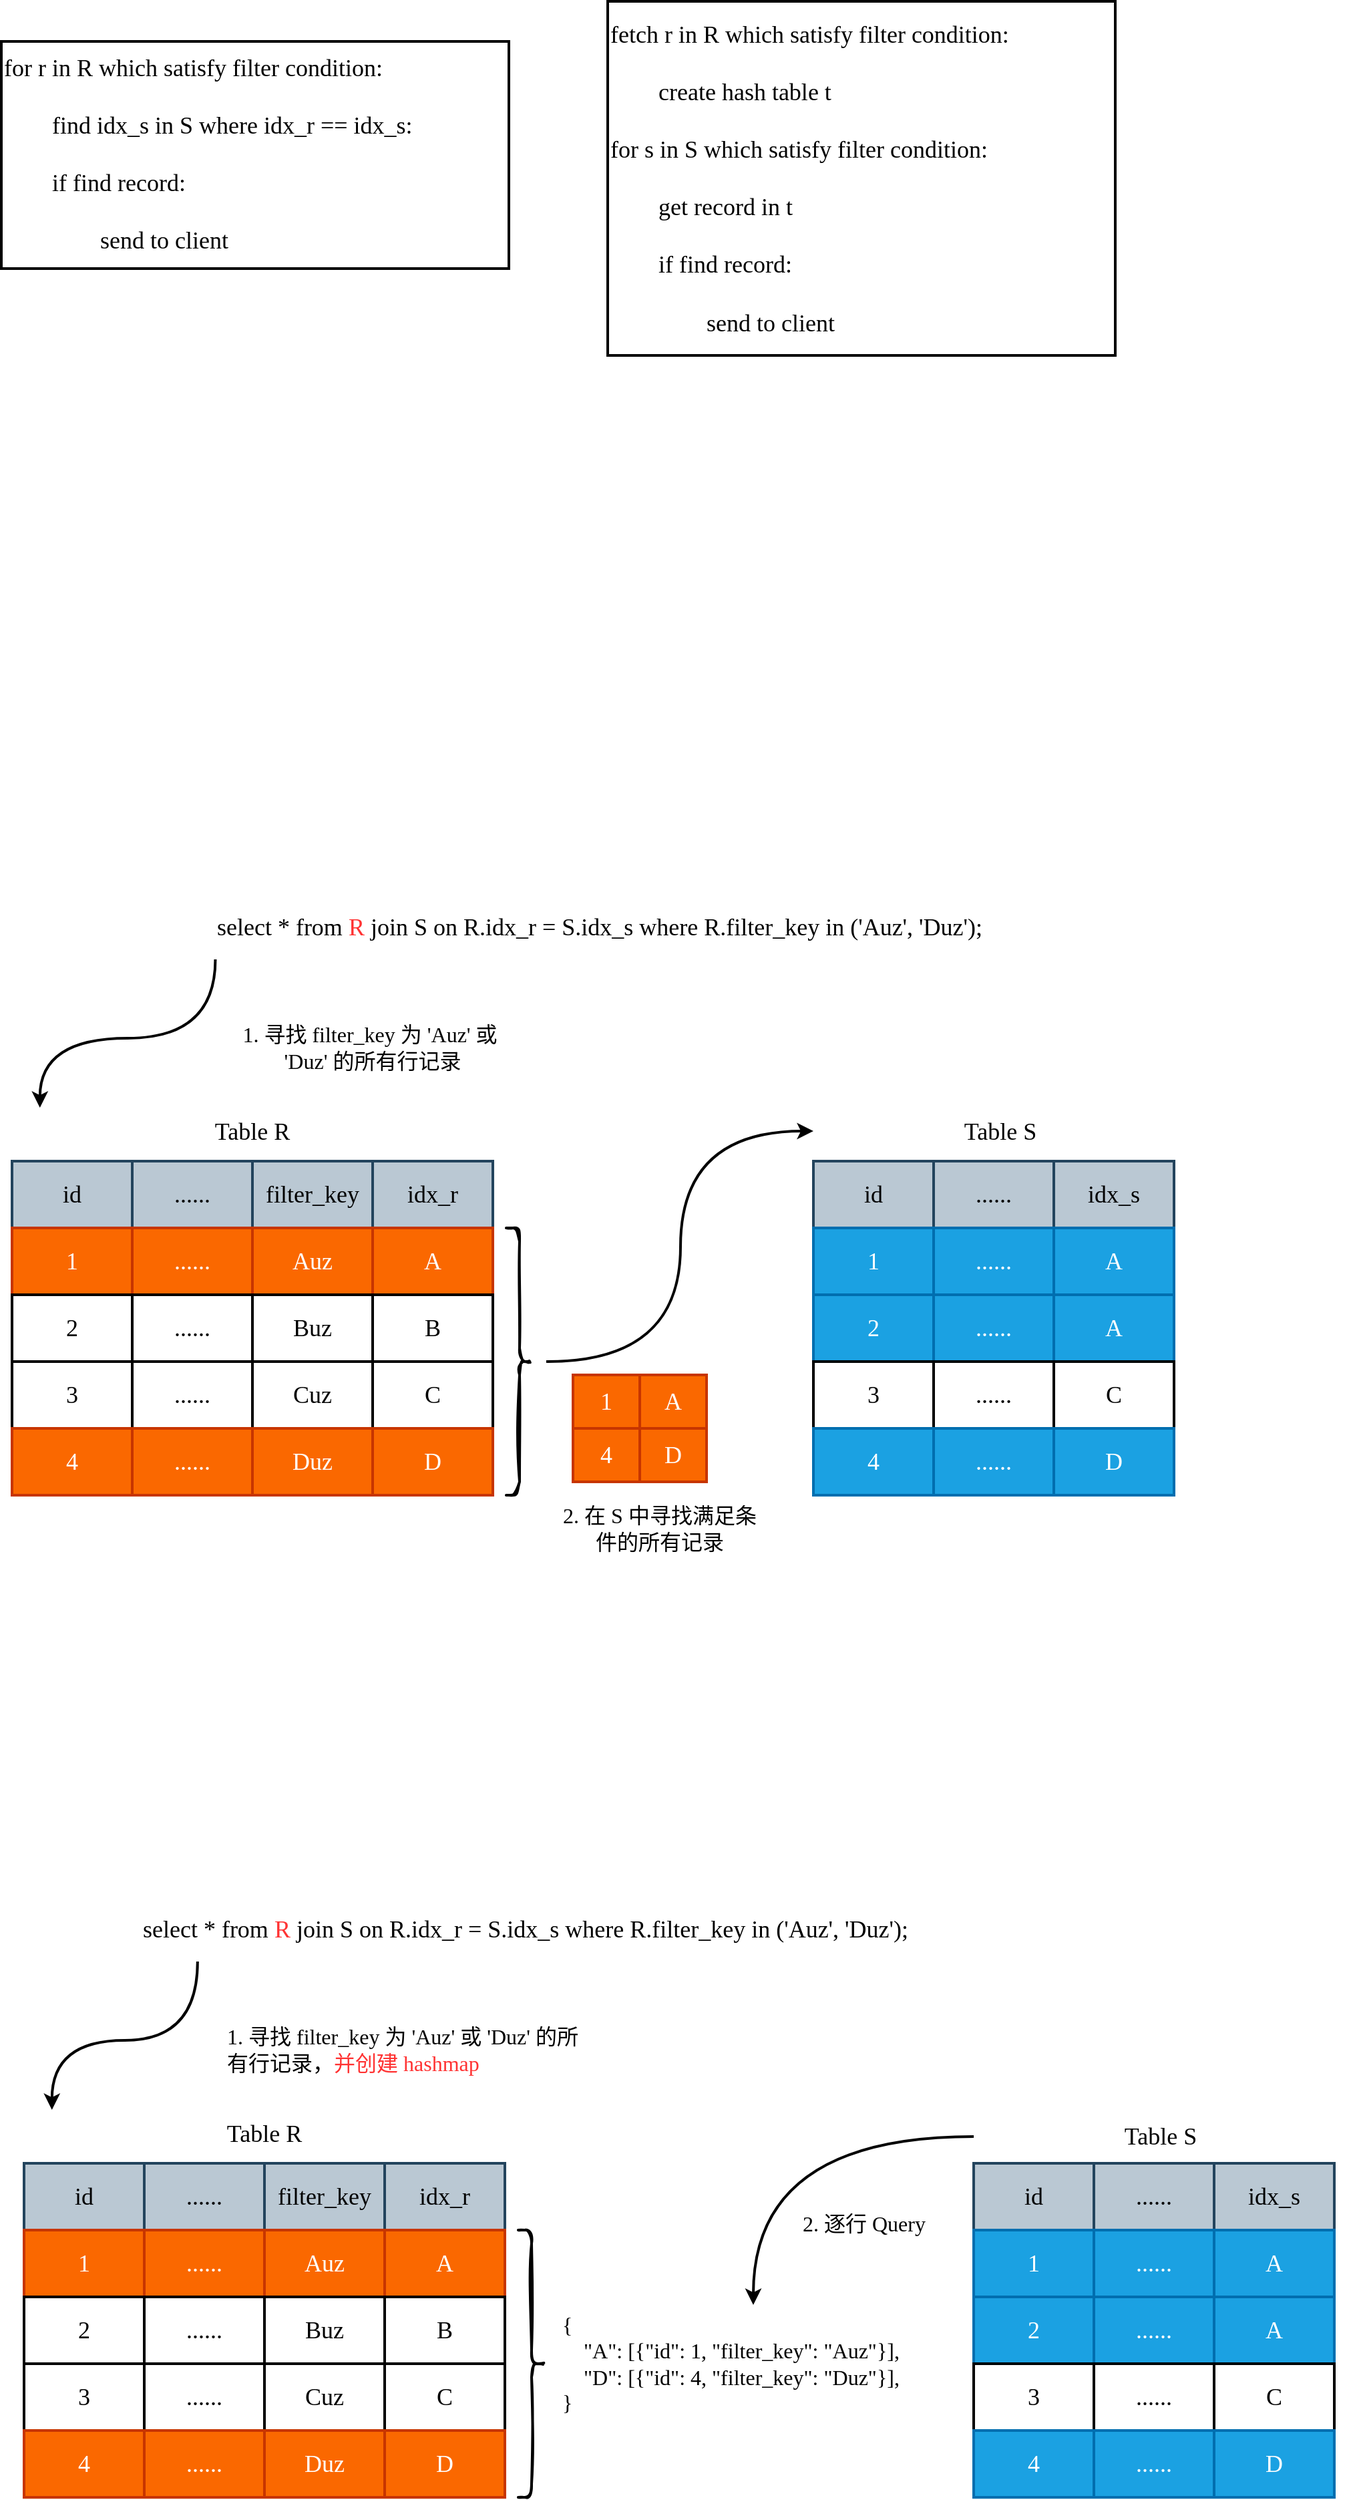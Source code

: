 <mxfile version="14.8.0" type="device"><diagram id="SIEKchmFagAMlkzjx7RP" name="Page-1"><mxGraphModel dx="1826" dy="771" grid="0" gridSize="10" guides="1" tooltips="1" connect="1" arrows="1" fold="1" page="0" pageScale="1" pageWidth="827" pageHeight="1169" math="0" shadow="0"><root><mxCell id="0"/><mxCell id="1" parent="0"/><mxCell id="vtxSe3ChrsQ1Ukl8aeFE-2" value="for r in R which satisfy filter condition:&lt;br&gt;&lt;br&gt;&lt;span style=&quot;white-space: pre&quot;&gt;&#9;&lt;/span&gt;find idx_s in S where idx_r == idx_s:&lt;br&gt;&lt;br&gt;&lt;span style=&quot;white-space: pre&quot;&gt;&#9;&lt;/span&gt;if find record:&lt;br&gt;&lt;br&gt;&lt;span style=&quot;white-space: pre&quot;&gt;&#9;&lt;/span&gt;&lt;span style=&quot;white-space: pre&quot;&gt;&#9;&lt;/span&gt;send to client" style="rounded=0;whiteSpace=wrap;html=1;fontFamily=Comic Sans MS;fontSize=18;strokeWidth=2;align=left;" vertex="1" parent="1"><mxGeometry x="-128" y="42" width="380" height="170" as="geometry"/></mxCell><mxCell id="vtxSe3ChrsQ1Ukl8aeFE-7" value="id" style="rounded=0;whiteSpace=wrap;html=1;fontFamily=Comic Sans MS;fontSize=18;strokeWidth=2;align=center;verticalAlign=middle;fillColor=#bac8d3;strokeColor=#23445d;" vertex="1" parent="1"><mxGeometry x="480" y="880" width="90" height="50" as="geometry"/></mxCell><mxCell id="vtxSe3ChrsQ1Ukl8aeFE-8" value="......" style="rounded=0;whiteSpace=wrap;html=1;fontFamily=Comic Sans MS;fontSize=18;strokeWidth=2;align=center;verticalAlign=middle;fillColor=#bac8d3;strokeColor=#23445d;" vertex="1" parent="1"><mxGeometry x="570" y="880" width="90" height="50" as="geometry"/></mxCell><mxCell id="vtxSe3ChrsQ1Ukl8aeFE-9" value="idx_s" style="rounded=0;whiteSpace=wrap;html=1;fontFamily=Comic Sans MS;fontSize=18;strokeWidth=2;align=center;verticalAlign=middle;fillColor=#bac8d3;strokeColor=#23445d;" vertex="1" parent="1"><mxGeometry x="660" y="880" width="90" height="50" as="geometry"/></mxCell><mxCell id="vtxSe3ChrsQ1Ukl8aeFE-10" value="id" style="rounded=0;whiteSpace=wrap;html=1;fontFamily=Comic Sans MS;fontSize=18;strokeWidth=2;align=center;verticalAlign=middle;fillColor=#bac8d3;strokeColor=#23445d;" vertex="1" parent="1"><mxGeometry x="-120" y="880" width="90" height="50" as="geometry"/></mxCell><mxCell id="vtxSe3ChrsQ1Ukl8aeFE-11" value="......" style="rounded=0;whiteSpace=wrap;html=1;fontFamily=Comic Sans MS;fontSize=18;strokeWidth=2;align=center;verticalAlign=middle;fillColor=#bac8d3;strokeColor=#23445d;" vertex="1" parent="1"><mxGeometry x="-30" y="880" width="90" height="50" as="geometry"/></mxCell><mxCell id="vtxSe3ChrsQ1Ukl8aeFE-12" value="idx_r" style="rounded=0;whiteSpace=wrap;html=1;fontFamily=Comic Sans MS;fontSize=18;strokeWidth=2;align=center;verticalAlign=middle;fillColor=#bac8d3;strokeColor=#23445d;" vertex="1" parent="1"><mxGeometry x="150" y="880" width="90" height="50" as="geometry"/></mxCell><mxCell id="vtxSe3ChrsQ1Ukl8aeFE-14" value="1" style="rounded=0;whiteSpace=wrap;html=1;fontFamily=Comic Sans MS;fontSize=18;strokeWidth=2;align=center;verticalAlign=middle;fillColor=#fa6800;strokeColor=#C73500;fontColor=#FFFFFF;" vertex="1" parent="1"><mxGeometry x="-120" y="930" width="90" height="50" as="geometry"/></mxCell><mxCell id="vtxSe3ChrsQ1Ukl8aeFE-15" value="......" style="rounded=0;whiteSpace=wrap;html=1;fontFamily=Comic Sans MS;fontSize=18;strokeWidth=2;align=center;verticalAlign=middle;fillColor=#fa6800;strokeColor=#C73500;fontColor=#FFFFFF;" vertex="1" parent="1"><mxGeometry x="-30" y="930" width="90" height="50" as="geometry"/></mxCell><mxCell id="vtxSe3ChrsQ1Ukl8aeFE-16" value="A" style="rounded=0;whiteSpace=wrap;html=1;fontFamily=Comic Sans MS;fontSize=18;strokeWidth=2;align=center;verticalAlign=middle;fillColor=#fa6800;strokeColor=#C73500;fontColor=#FFFFFF;" vertex="1" parent="1"><mxGeometry x="150" y="930" width="90" height="50" as="geometry"/></mxCell><mxCell id="vtxSe3ChrsQ1Ukl8aeFE-17" value="2" style="rounded=0;whiteSpace=wrap;html=1;fontFamily=Comic Sans MS;fontSize=18;strokeWidth=2;align=center;verticalAlign=middle;" vertex="1" parent="1"><mxGeometry x="-120" y="980" width="90" height="50" as="geometry"/></mxCell><mxCell id="vtxSe3ChrsQ1Ukl8aeFE-18" value="......" style="rounded=0;whiteSpace=wrap;html=1;fontFamily=Comic Sans MS;fontSize=18;strokeWidth=2;align=center;verticalAlign=middle;" vertex="1" parent="1"><mxGeometry x="-30" y="980" width="90" height="50" as="geometry"/></mxCell><mxCell id="vtxSe3ChrsQ1Ukl8aeFE-19" value="B" style="rounded=0;whiteSpace=wrap;html=1;fontFamily=Comic Sans MS;fontSize=18;strokeWidth=2;align=center;verticalAlign=middle;" vertex="1" parent="1"><mxGeometry x="150" y="980" width="90" height="50" as="geometry"/></mxCell><mxCell id="vtxSe3ChrsQ1Ukl8aeFE-20" value="3" style="rounded=0;whiteSpace=wrap;html=1;fontFamily=Comic Sans MS;fontSize=18;strokeWidth=2;align=center;verticalAlign=middle;" vertex="1" parent="1"><mxGeometry x="-120" y="1030" width="90" height="50" as="geometry"/></mxCell><mxCell id="vtxSe3ChrsQ1Ukl8aeFE-21" value="......" style="rounded=0;whiteSpace=wrap;html=1;fontFamily=Comic Sans MS;fontSize=18;strokeWidth=2;align=center;verticalAlign=middle;" vertex="1" parent="1"><mxGeometry x="-30" y="1030" width="90" height="50" as="geometry"/></mxCell><mxCell id="vtxSe3ChrsQ1Ukl8aeFE-22" value="C" style="rounded=0;whiteSpace=wrap;html=1;fontFamily=Comic Sans MS;fontSize=18;strokeWidth=2;align=center;verticalAlign=middle;" vertex="1" parent="1"><mxGeometry x="150" y="1030" width="90" height="50" as="geometry"/></mxCell><mxCell id="vtxSe3ChrsQ1Ukl8aeFE-23" value="4" style="rounded=0;whiteSpace=wrap;html=1;fontFamily=Comic Sans MS;fontSize=18;strokeWidth=2;align=center;verticalAlign=middle;fillColor=#fa6800;strokeColor=#C73500;fontColor=#FFFFFF;" vertex="1" parent="1"><mxGeometry x="-120" y="1080" width="90" height="50" as="geometry"/></mxCell><mxCell id="vtxSe3ChrsQ1Ukl8aeFE-24" value="......" style="rounded=0;whiteSpace=wrap;html=1;fontFamily=Comic Sans MS;fontSize=18;strokeWidth=2;align=center;verticalAlign=middle;fillColor=#fa6800;strokeColor=#C73500;fontColor=#FFFFFF;" vertex="1" parent="1"><mxGeometry x="-30" y="1080" width="90" height="50" as="geometry"/></mxCell><mxCell id="vtxSe3ChrsQ1Ukl8aeFE-25" value="D" style="rounded=0;whiteSpace=wrap;html=1;fontFamily=Comic Sans MS;fontSize=18;strokeWidth=2;align=center;verticalAlign=middle;fillColor=#fa6800;strokeColor=#C73500;fontColor=#FFFFFF;" vertex="1" parent="1"><mxGeometry x="150" y="1080" width="90" height="50" as="geometry"/></mxCell><mxCell id="vtxSe3ChrsQ1Ukl8aeFE-26" value="1" style="rounded=0;whiteSpace=wrap;html=1;fontFamily=Comic Sans MS;fontSize=18;strokeWidth=2;align=center;verticalAlign=middle;fillColor=#1ba1e2;strokeColor=#006EAF;fontColor=#ffffff;" vertex="1" parent="1"><mxGeometry x="480" y="930" width="90" height="50" as="geometry"/></mxCell><mxCell id="vtxSe3ChrsQ1Ukl8aeFE-27" value="......" style="rounded=0;whiteSpace=wrap;html=1;fontFamily=Comic Sans MS;fontSize=18;strokeWidth=2;align=center;verticalAlign=middle;fillColor=#1ba1e2;strokeColor=#006EAF;fontColor=#ffffff;" vertex="1" parent="1"><mxGeometry x="570" y="930" width="90" height="50" as="geometry"/></mxCell><mxCell id="vtxSe3ChrsQ1Ukl8aeFE-28" value="A" style="rounded=0;whiteSpace=wrap;html=1;fontFamily=Comic Sans MS;fontSize=18;strokeWidth=2;align=center;verticalAlign=middle;fillColor=#1ba1e2;strokeColor=#006EAF;fontColor=#ffffff;" vertex="1" parent="1"><mxGeometry x="660" y="930" width="90" height="50" as="geometry"/></mxCell><mxCell id="vtxSe3ChrsQ1Ukl8aeFE-29" value="2" style="rounded=0;whiteSpace=wrap;html=1;fontFamily=Comic Sans MS;fontSize=18;strokeWidth=2;align=center;verticalAlign=middle;fillColor=#1ba1e2;strokeColor=#006EAF;fontColor=#ffffff;" vertex="1" parent="1"><mxGeometry x="480" y="980" width="90" height="50" as="geometry"/></mxCell><mxCell id="vtxSe3ChrsQ1Ukl8aeFE-30" value="......" style="rounded=0;whiteSpace=wrap;html=1;fontFamily=Comic Sans MS;fontSize=18;strokeWidth=2;align=center;verticalAlign=middle;fillColor=#1ba1e2;strokeColor=#006EAF;fontColor=#ffffff;" vertex="1" parent="1"><mxGeometry x="570" y="980" width="90" height="50" as="geometry"/></mxCell><mxCell id="vtxSe3ChrsQ1Ukl8aeFE-31" value="A" style="rounded=0;whiteSpace=wrap;html=1;fontFamily=Comic Sans MS;fontSize=18;strokeWidth=2;align=center;verticalAlign=middle;fillColor=#1ba1e2;strokeColor=#006EAF;fontColor=#ffffff;" vertex="1" parent="1"><mxGeometry x="660" y="980" width="90" height="50" as="geometry"/></mxCell><mxCell id="vtxSe3ChrsQ1Ukl8aeFE-32" value="3" style="rounded=0;whiteSpace=wrap;html=1;fontFamily=Comic Sans MS;fontSize=18;strokeWidth=2;align=center;verticalAlign=middle;" vertex="1" parent="1"><mxGeometry x="480" y="1030" width="90" height="50" as="geometry"/></mxCell><mxCell id="vtxSe3ChrsQ1Ukl8aeFE-33" value="......" style="rounded=0;whiteSpace=wrap;html=1;fontFamily=Comic Sans MS;fontSize=18;strokeWidth=2;align=center;verticalAlign=middle;" vertex="1" parent="1"><mxGeometry x="570" y="1030" width="90" height="50" as="geometry"/></mxCell><mxCell id="vtxSe3ChrsQ1Ukl8aeFE-34" value="C" style="rounded=0;whiteSpace=wrap;html=1;fontFamily=Comic Sans MS;fontSize=18;strokeWidth=2;align=center;verticalAlign=middle;" vertex="1" parent="1"><mxGeometry x="660" y="1030" width="90" height="50" as="geometry"/></mxCell><mxCell id="vtxSe3ChrsQ1Ukl8aeFE-35" value="4" style="rounded=0;whiteSpace=wrap;html=1;fontFamily=Comic Sans MS;fontSize=18;strokeWidth=2;align=center;verticalAlign=middle;fillColor=#1ba1e2;strokeColor=#006EAF;fontColor=#ffffff;" vertex="1" parent="1"><mxGeometry x="480" y="1080" width="90" height="50" as="geometry"/></mxCell><mxCell id="vtxSe3ChrsQ1Ukl8aeFE-36" value="......" style="rounded=0;whiteSpace=wrap;html=1;fontFamily=Comic Sans MS;fontSize=18;strokeWidth=2;align=center;verticalAlign=middle;fillColor=#1ba1e2;strokeColor=#006EAF;fontColor=#ffffff;" vertex="1" parent="1"><mxGeometry x="570" y="1080" width="90" height="50" as="geometry"/></mxCell><mxCell id="vtxSe3ChrsQ1Ukl8aeFE-37" value="D" style="rounded=0;whiteSpace=wrap;html=1;fontFamily=Comic Sans MS;fontSize=18;strokeWidth=2;align=center;verticalAlign=middle;fillColor=#1ba1e2;strokeColor=#006EAF;fontColor=#ffffff;" vertex="1" parent="1"><mxGeometry x="660" y="1080" width="90" height="50" as="geometry"/></mxCell><mxCell id="vtxSe3ChrsQ1Ukl8aeFE-41" value="filter_key" style="rounded=0;whiteSpace=wrap;html=1;fontFamily=Comic Sans MS;fontSize=18;strokeWidth=2;align=center;verticalAlign=middle;fillColor=#bac8d3;strokeColor=#23445d;" vertex="1" parent="1"><mxGeometry x="60" y="880" width="90" height="50" as="geometry"/></mxCell><mxCell id="vtxSe3ChrsQ1Ukl8aeFE-42" value="Auz" style="rounded=0;whiteSpace=wrap;html=1;fontFamily=Comic Sans MS;fontSize=18;strokeWidth=2;align=center;verticalAlign=middle;fillColor=#fa6800;strokeColor=#C73500;fontColor=#FFFFFF;" vertex="1" parent="1"><mxGeometry x="60" y="930" width="90" height="50" as="geometry"/></mxCell><mxCell id="vtxSe3ChrsQ1Ukl8aeFE-43" value="Buz" style="rounded=0;whiteSpace=wrap;html=1;fontFamily=Comic Sans MS;fontSize=18;strokeWidth=2;align=center;verticalAlign=middle;" vertex="1" parent="1"><mxGeometry x="60" y="980" width="90" height="50" as="geometry"/></mxCell><mxCell id="vtxSe3ChrsQ1Ukl8aeFE-44" value="Cuz" style="rounded=0;whiteSpace=wrap;html=1;fontFamily=Comic Sans MS;fontSize=18;strokeWidth=2;align=center;verticalAlign=middle;" vertex="1" parent="1"><mxGeometry x="60" y="1030" width="90" height="50" as="geometry"/></mxCell><mxCell id="vtxSe3ChrsQ1Ukl8aeFE-45" value="Duz" style="rounded=0;whiteSpace=wrap;html=1;fontFamily=Comic Sans MS;fontSize=18;strokeWidth=2;align=center;verticalAlign=middle;fillColor=#fa6800;strokeColor=#C73500;fontColor=#FFFFFF;" vertex="1" parent="1"><mxGeometry x="60" y="1080" width="90" height="50" as="geometry"/></mxCell><mxCell id="vtxSe3ChrsQ1Ukl8aeFE-49" style="edgeStyle=orthogonalEdgeStyle;rounded=0;orthogonalLoop=1;jettySize=auto;html=1;exitX=0.173;exitY=0.98;exitDx=0;exitDy=0;fontFamily=Comic Sans MS;fontSize=18;fontColor=#FFFFFF;curved=1;strokeWidth=2;entryX=0.058;entryY=-0.25;entryDx=0;entryDy=0;entryPerimeter=0;exitPerimeter=0;" edge="1" parent="1" source="vtxSe3ChrsQ1Ukl8aeFE-46" target="vtxSe3ChrsQ1Ukl8aeFE-47"><mxGeometry relative="1" as="geometry"><mxPoint x="-90" y="800" as="targetPoint"/></mxGeometry></mxCell><mxCell id="vtxSe3ChrsQ1Ukl8aeFE-46" value="select * from &lt;font color=&quot;#ff3333&quot;&gt;R&lt;/font&gt; join S on R.idx_r = S.idx_s where R.filter_key in ('Auz', 'Duz');" style="text;html=1;strokeColor=none;fillColor=none;align=center;verticalAlign=middle;whiteSpace=wrap;rounded=0;fontFamily=Comic Sans MS;fontSize=18;" vertex="1" parent="1"><mxGeometry x="-120" y="680" width="880" height="50" as="geometry"/></mxCell><mxCell id="vtxSe3ChrsQ1Ukl8aeFE-47" value="Table R" style="text;html=1;strokeColor=none;fillColor=none;align=center;verticalAlign=middle;whiteSpace=wrap;rounded=0;fontFamily=Comic Sans MS;fontSize=18;fontColor=#000000;" vertex="1" parent="1"><mxGeometry x="-120" y="846" width="360" height="24" as="geometry"/></mxCell><mxCell id="vtxSe3ChrsQ1Ukl8aeFE-48" value="Table S" style="text;html=1;strokeColor=none;fillColor=none;align=center;verticalAlign=middle;whiteSpace=wrap;rounded=0;fontFamily=Comic Sans MS;fontSize=18;fontColor=#000000;" vertex="1" parent="1"><mxGeometry x="480" y="845" width="280" height="25" as="geometry"/></mxCell><mxCell id="vtxSe3ChrsQ1Ukl8aeFE-51" value="1. 寻找 filter_key 为 'Auz' 或&amp;nbsp;&lt;br style=&quot;font-size: 16px;&quot;&gt;'Duz' 的所有行记录" style="text;html=1;strokeColor=none;fillColor=none;align=center;verticalAlign=middle;whiteSpace=wrap;rounded=0;fontFamily=Comic Sans MS;fontSize=16;" vertex="1" parent="1"><mxGeometry x="30" y="770" width="240" height="50" as="geometry"/></mxCell><mxCell id="vtxSe3ChrsQ1Ukl8aeFE-53" style="edgeStyle=orthogonalEdgeStyle;curved=1;rounded=0;orthogonalLoop=1;jettySize=auto;html=1;entryX=0;entryY=0.5;entryDx=0;entryDy=0;fontFamily=Comic Sans MS;fontSize=16;fontColor=#000000;strokeWidth=2;" edge="1" parent="1" target="vtxSe3ChrsQ1Ukl8aeFE-48"><mxGeometry relative="1" as="geometry"><mxPoint x="280" y="1030" as="sourcePoint"/></mxGeometry></mxCell><mxCell id="vtxSe3ChrsQ1Ukl8aeFE-52" value="" style="shape=curlyBracket;whiteSpace=wrap;html=1;rounded=1;flipH=1;fontFamily=Comic Sans MS;fontSize=16;fontColor=#000000;strokeWidth=2;align=center;verticalAlign=middle;sketch=1;" vertex="1" parent="1"><mxGeometry x="250" y="930" width="20" height="200" as="geometry"/></mxCell><mxCell id="vtxSe3ChrsQ1Ukl8aeFE-54" value="A" style="rounded=0;whiteSpace=wrap;html=1;fontFamily=Comic Sans MS;fontSize=18;strokeWidth=2;align=center;verticalAlign=middle;fillColor=#fa6800;strokeColor=#C73500;fontColor=#FFFFFF;" vertex="1" parent="1"><mxGeometry x="350" y="1040" width="50" height="40" as="geometry"/></mxCell><mxCell id="vtxSe3ChrsQ1Ukl8aeFE-55" value="1" style="rounded=0;whiteSpace=wrap;html=1;fontFamily=Comic Sans MS;fontSize=18;strokeWidth=2;align=center;verticalAlign=middle;fillColor=#fa6800;strokeColor=#C73500;fontColor=#FFFFFF;" vertex="1" parent="1"><mxGeometry x="300" y="1040" width="50" height="40" as="geometry"/></mxCell><mxCell id="vtxSe3ChrsQ1Ukl8aeFE-56" value="D" style="rounded=0;whiteSpace=wrap;html=1;fontFamily=Comic Sans MS;fontSize=18;strokeWidth=2;align=center;verticalAlign=middle;fillColor=#fa6800;strokeColor=#C73500;fontColor=#FFFFFF;" vertex="1" parent="1"><mxGeometry x="350" y="1080" width="50" height="40" as="geometry"/></mxCell><mxCell id="vtxSe3ChrsQ1Ukl8aeFE-57" value="4" style="rounded=0;whiteSpace=wrap;html=1;fontFamily=Comic Sans MS;fontSize=18;strokeWidth=2;align=center;verticalAlign=middle;fillColor=#fa6800;strokeColor=#C73500;fontColor=#FFFFFF;" vertex="1" parent="1"><mxGeometry x="300" y="1080" width="50" height="40" as="geometry"/></mxCell><mxCell id="vtxSe3ChrsQ1Ukl8aeFE-58" value="2. 在 S 中寻找满足条件的所有记录" style="text;html=1;strokeColor=none;fillColor=none;align=center;verticalAlign=middle;whiteSpace=wrap;rounded=0;fontFamily=Comic Sans MS;fontSize=16;" vertex="1" parent="1"><mxGeometry x="290" y="1130" width="150" height="50" as="geometry"/></mxCell><mxCell id="vtxSe3ChrsQ1Ukl8aeFE-59" value="fetch r in R which satisfy filter condition:&lt;br&gt;&lt;span&gt;&#9;&lt;/span&gt;&lt;br&gt;&lt;span style=&quot;white-space: pre&quot;&gt;&#9;&lt;/span&gt;create hash table t&lt;br&gt;&lt;br&gt;for s in S which satisfy filter condition:&lt;br&gt;&lt;br&gt;&lt;span style=&quot;white-space: pre&quot;&gt;&#9;&lt;/span&gt;get record in t&lt;br&gt;&lt;br&gt;&lt;span style=&quot;white-space: pre&quot;&gt;&#9;&lt;/span&gt;if find record:&lt;br&gt;&lt;br&gt;&lt;span style=&quot;white-space: pre&quot;&gt;&#9;&lt;/span&gt;&lt;span style=&quot;white-space: pre&quot;&gt;&#9;&lt;/span&gt;send to client" style="rounded=0;whiteSpace=wrap;html=1;fontFamily=Comic Sans MS;fontSize=18;strokeWidth=2;align=left;" vertex="1" parent="1"><mxGeometry x="326" y="12" width="380" height="265" as="geometry"/></mxCell><mxCell id="vtxSe3ChrsQ1Ukl8aeFE-60" value="id" style="rounded=0;whiteSpace=wrap;html=1;fontFamily=Comic Sans MS;fontSize=18;strokeWidth=2;align=center;verticalAlign=middle;fillColor=#bac8d3;strokeColor=#23445d;" vertex="1" parent="1"><mxGeometry x="600" y="1630" width="90" height="50" as="geometry"/></mxCell><mxCell id="vtxSe3ChrsQ1Ukl8aeFE-61" value="......" style="rounded=0;whiteSpace=wrap;html=1;fontFamily=Comic Sans MS;fontSize=18;strokeWidth=2;align=center;verticalAlign=middle;fillColor=#bac8d3;strokeColor=#23445d;" vertex="1" parent="1"><mxGeometry x="690" y="1630" width="90" height="50" as="geometry"/></mxCell><mxCell id="vtxSe3ChrsQ1Ukl8aeFE-62" value="idx_s" style="rounded=0;whiteSpace=wrap;html=1;fontFamily=Comic Sans MS;fontSize=18;strokeWidth=2;align=center;verticalAlign=middle;fillColor=#bac8d3;strokeColor=#23445d;" vertex="1" parent="1"><mxGeometry x="780" y="1630" width="90" height="50" as="geometry"/></mxCell><mxCell id="vtxSe3ChrsQ1Ukl8aeFE-63" value="id" style="rounded=0;whiteSpace=wrap;html=1;fontFamily=Comic Sans MS;fontSize=18;strokeWidth=2;align=center;verticalAlign=middle;fillColor=#bac8d3;strokeColor=#23445d;" vertex="1" parent="1"><mxGeometry x="-111" y="1630" width="90" height="50" as="geometry"/></mxCell><mxCell id="vtxSe3ChrsQ1Ukl8aeFE-64" value="......" style="rounded=0;whiteSpace=wrap;html=1;fontFamily=Comic Sans MS;fontSize=18;strokeWidth=2;align=center;verticalAlign=middle;fillColor=#bac8d3;strokeColor=#23445d;" vertex="1" parent="1"><mxGeometry x="-21" y="1630" width="90" height="50" as="geometry"/></mxCell><mxCell id="vtxSe3ChrsQ1Ukl8aeFE-65" value="idx_r" style="rounded=0;whiteSpace=wrap;html=1;fontFamily=Comic Sans MS;fontSize=18;strokeWidth=2;align=center;verticalAlign=middle;fillColor=#bac8d3;strokeColor=#23445d;" vertex="1" parent="1"><mxGeometry x="159" y="1630" width="90" height="50" as="geometry"/></mxCell><mxCell id="vtxSe3ChrsQ1Ukl8aeFE-66" value="1" style="rounded=0;whiteSpace=wrap;html=1;fontFamily=Comic Sans MS;fontSize=18;strokeWidth=2;align=center;verticalAlign=middle;fillColor=#fa6800;strokeColor=#C73500;fontColor=#FFFFFF;" vertex="1" parent="1"><mxGeometry x="-111" y="1680" width="90" height="50" as="geometry"/></mxCell><mxCell id="vtxSe3ChrsQ1Ukl8aeFE-67" value="......" style="rounded=0;whiteSpace=wrap;html=1;fontFamily=Comic Sans MS;fontSize=18;strokeWidth=2;align=center;verticalAlign=middle;fillColor=#fa6800;strokeColor=#C73500;fontColor=#FFFFFF;" vertex="1" parent="1"><mxGeometry x="-21" y="1680" width="90" height="50" as="geometry"/></mxCell><mxCell id="vtxSe3ChrsQ1Ukl8aeFE-68" value="A" style="rounded=0;whiteSpace=wrap;html=1;fontFamily=Comic Sans MS;fontSize=18;strokeWidth=2;align=center;verticalAlign=middle;fillColor=#fa6800;strokeColor=#C73500;fontColor=#FFFFFF;" vertex="1" parent="1"><mxGeometry x="159" y="1680" width="90" height="50" as="geometry"/></mxCell><mxCell id="vtxSe3ChrsQ1Ukl8aeFE-69" value="2" style="rounded=0;whiteSpace=wrap;html=1;fontFamily=Comic Sans MS;fontSize=18;strokeWidth=2;align=center;verticalAlign=middle;" vertex="1" parent="1"><mxGeometry x="-111" y="1730" width="90" height="50" as="geometry"/></mxCell><mxCell id="vtxSe3ChrsQ1Ukl8aeFE-70" value="......" style="rounded=0;whiteSpace=wrap;html=1;fontFamily=Comic Sans MS;fontSize=18;strokeWidth=2;align=center;verticalAlign=middle;" vertex="1" parent="1"><mxGeometry x="-21" y="1730" width="90" height="50" as="geometry"/></mxCell><mxCell id="vtxSe3ChrsQ1Ukl8aeFE-71" value="B" style="rounded=0;whiteSpace=wrap;html=1;fontFamily=Comic Sans MS;fontSize=18;strokeWidth=2;align=center;verticalAlign=middle;" vertex="1" parent="1"><mxGeometry x="159" y="1730" width="90" height="50" as="geometry"/></mxCell><mxCell id="vtxSe3ChrsQ1Ukl8aeFE-72" value="3" style="rounded=0;whiteSpace=wrap;html=1;fontFamily=Comic Sans MS;fontSize=18;strokeWidth=2;align=center;verticalAlign=middle;" vertex="1" parent="1"><mxGeometry x="-111" y="1780" width="90" height="50" as="geometry"/></mxCell><mxCell id="vtxSe3ChrsQ1Ukl8aeFE-73" value="......" style="rounded=0;whiteSpace=wrap;html=1;fontFamily=Comic Sans MS;fontSize=18;strokeWidth=2;align=center;verticalAlign=middle;" vertex="1" parent="1"><mxGeometry x="-21" y="1780" width="90" height="50" as="geometry"/></mxCell><mxCell id="vtxSe3ChrsQ1Ukl8aeFE-74" value="C" style="rounded=0;whiteSpace=wrap;html=1;fontFamily=Comic Sans MS;fontSize=18;strokeWidth=2;align=center;verticalAlign=middle;" vertex="1" parent="1"><mxGeometry x="159" y="1780" width="90" height="50" as="geometry"/></mxCell><mxCell id="vtxSe3ChrsQ1Ukl8aeFE-75" value="4" style="rounded=0;whiteSpace=wrap;html=1;fontFamily=Comic Sans MS;fontSize=18;strokeWidth=2;align=center;verticalAlign=middle;fillColor=#fa6800;strokeColor=#C73500;fontColor=#FFFFFF;" vertex="1" parent="1"><mxGeometry x="-111" y="1830" width="90" height="50" as="geometry"/></mxCell><mxCell id="vtxSe3ChrsQ1Ukl8aeFE-76" value="......" style="rounded=0;whiteSpace=wrap;html=1;fontFamily=Comic Sans MS;fontSize=18;strokeWidth=2;align=center;verticalAlign=middle;fillColor=#fa6800;strokeColor=#C73500;fontColor=#FFFFFF;" vertex="1" parent="1"><mxGeometry x="-21" y="1830" width="90" height="50" as="geometry"/></mxCell><mxCell id="vtxSe3ChrsQ1Ukl8aeFE-77" value="D" style="rounded=0;whiteSpace=wrap;html=1;fontFamily=Comic Sans MS;fontSize=18;strokeWidth=2;align=center;verticalAlign=middle;fillColor=#fa6800;strokeColor=#C73500;fontColor=#FFFFFF;" vertex="1" parent="1"><mxGeometry x="159" y="1830" width="90" height="50" as="geometry"/></mxCell><mxCell id="vtxSe3ChrsQ1Ukl8aeFE-78" value="1" style="rounded=0;whiteSpace=wrap;html=1;fontFamily=Comic Sans MS;fontSize=18;strokeWidth=2;align=center;verticalAlign=middle;fillColor=#1ba1e2;strokeColor=#006EAF;fontColor=#ffffff;" vertex="1" parent="1"><mxGeometry x="600" y="1680" width="90" height="50" as="geometry"/></mxCell><mxCell id="vtxSe3ChrsQ1Ukl8aeFE-79" value="......" style="rounded=0;whiteSpace=wrap;html=1;fontFamily=Comic Sans MS;fontSize=18;strokeWidth=2;align=center;verticalAlign=middle;fillColor=#1ba1e2;strokeColor=#006EAF;fontColor=#ffffff;" vertex="1" parent="1"><mxGeometry x="690" y="1680" width="90" height="50" as="geometry"/></mxCell><mxCell id="vtxSe3ChrsQ1Ukl8aeFE-80" value="A" style="rounded=0;whiteSpace=wrap;html=1;fontFamily=Comic Sans MS;fontSize=18;strokeWidth=2;align=center;verticalAlign=middle;fillColor=#1ba1e2;strokeColor=#006EAF;fontColor=#ffffff;" vertex="1" parent="1"><mxGeometry x="780" y="1680" width="90" height="50" as="geometry"/></mxCell><mxCell id="vtxSe3ChrsQ1Ukl8aeFE-81" value="2" style="rounded=0;whiteSpace=wrap;html=1;fontFamily=Comic Sans MS;fontSize=18;strokeWidth=2;align=center;verticalAlign=middle;fillColor=#1ba1e2;strokeColor=#006EAF;fontColor=#ffffff;" vertex="1" parent="1"><mxGeometry x="600" y="1730" width="90" height="50" as="geometry"/></mxCell><mxCell id="vtxSe3ChrsQ1Ukl8aeFE-82" value="......" style="rounded=0;whiteSpace=wrap;html=1;fontFamily=Comic Sans MS;fontSize=18;strokeWidth=2;align=center;verticalAlign=middle;fillColor=#1ba1e2;strokeColor=#006EAF;fontColor=#ffffff;" vertex="1" parent="1"><mxGeometry x="690" y="1730" width="90" height="50" as="geometry"/></mxCell><mxCell id="vtxSe3ChrsQ1Ukl8aeFE-83" value="A" style="rounded=0;whiteSpace=wrap;html=1;fontFamily=Comic Sans MS;fontSize=18;strokeWidth=2;align=center;verticalAlign=middle;fillColor=#1ba1e2;strokeColor=#006EAF;fontColor=#ffffff;" vertex="1" parent="1"><mxGeometry x="780" y="1730" width="90" height="50" as="geometry"/></mxCell><mxCell id="vtxSe3ChrsQ1Ukl8aeFE-84" value="3" style="rounded=0;whiteSpace=wrap;html=1;fontFamily=Comic Sans MS;fontSize=18;strokeWidth=2;align=center;verticalAlign=middle;" vertex="1" parent="1"><mxGeometry x="600" y="1780" width="90" height="50" as="geometry"/></mxCell><mxCell id="vtxSe3ChrsQ1Ukl8aeFE-85" value="......" style="rounded=0;whiteSpace=wrap;html=1;fontFamily=Comic Sans MS;fontSize=18;strokeWidth=2;align=center;verticalAlign=middle;" vertex="1" parent="1"><mxGeometry x="690" y="1780" width="90" height="50" as="geometry"/></mxCell><mxCell id="vtxSe3ChrsQ1Ukl8aeFE-86" value="C" style="rounded=0;whiteSpace=wrap;html=1;fontFamily=Comic Sans MS;fontSize=18;strokeWidth=2;align=center;verticalAlign=middle;" vertex="1" parent="1"><mxGeometry x="780" y="1780" width="90" height="50" as="geometry"/></mxCell><mxCell id="vtxSe3ChrsQ1Ukl8aeFE-87" value="4" style="rounded=0;whiteSpace=wrap;html=1;fontFamily=Comic Sans MS;fontSize=18;strokeWidth=2;align=center;verticalAlign=middle;fillColor=#1ba1e2;strokeColor=#006EAF;fontColor=#ffffff;" vertex="1" parent="1"><mxGeometry x="600" y="1830" width="90" height="50" as="geometry"/></mxCell><mxCell id="vtxSe3ChrsQ1Ukl8aeFE-88" value="......" style="rounded=0;whiteSpace=wrap;html=1;fontFamily=Comic Sans MS;fontSize=18;strokeWidth=2;align=center;verticalAlign=middle;fillColor=#1ba1e2;strokeColor=#006EAF;fontColor=#ffffff;" vertex="1" parent="1"><mxGeometry x="690" y="1830" width="90" height="50" as="geometry"/></mxCell><mxCell id="vtxSe3ChrsQ1Ukl8aeFE-89" value="D" style="rounded=0;whiteSpace=wrap;html=1;fontFamily=Comic Sans MS;fontSize=18;strokeWidth=2;align=center;verticalAlign=middle;fillColor=#1ba1e2;strokeColor=#006EAF;fontColor=#ffffff;" vertex="1" parent="1"><mxGeometry x="780" y="1830" width="90" height="50" as="geometry"/></mxCell><mxCell id="vtxSe3ChrsQ1Ukl8aeFE-90" value="filter_key" style="rounded=0;whiteSpace=wrap;html=1;fontFamily=Comic Sans MS;fontSize=18;strokeWidth=2;align=center;verticalAlign=middle;fillColor=#bac8d3;strokeColor=#23445d;" vertex="1" parent="1"><mxGeometry x="69" y="1630" width="90" height="50" as="geometry"/></mxCell><mxCell id="vtxSe3ChrsQ1Ukl8aeFE-91" value="Auz" style="rounded=0;whiteSpace=wrap;html=1;fontFamily=Comic Sans MS;fontSize=18;strokeWidth=2;align=center;verticalAlign=middle;fillColor=#fa6800;strokeColor=#C73500;fontColor=#FFFFFF;" vertex="1" parent="1"><mxGeometry x="69" y="1680" width="90" height="50" as="geometry"/></mxCell><mxCell id="vtxSe3ChrsQ1Ukl8aeFE-92" value="Buz" style="rounded=0;whiteSpace=wrap;html=1;fontFamily=Comic Sans MS;fontSize=18;strokeWidth=2;align=center;verticalAlign=middle;" vertex="1" parent="1"><mxGeometry x="69" y="1730" width="90" height="50" as="geometry"/></mxCell><mxCell id="vtxSe3ChrsQ1Ukl8aeFE-93" value="Cuz" style="rounded=0;whiteSpace=wrap;html=1;fontFamily=Comic Sans MS;fontSize=18;strokeWidth=2;align=center;verticalAlign=middle;" vertex="1" parent="1"><mxGeometry x="69" y="1780" width="90" height="50" as="geometry"/></mxCell><mxCell id="vtxSe3ChrsQ1Ukl8aeFE-94" value="Duz" style="rounded=0;whiteSpace=wrap;html=1;fontFamily=Comic Sans MS;fontSize=18;strokeWidth=2;align=center;verticalAlign=middle;fillColor=#fa6800;strokeColor=#C73500;fontColor=#FFFFFF;" vertex="1" parent="1"><mxGeometry x="69" y="1830" width="90" height="50" as="geometry"/></mxCell><mxCell id="vtxSe3ChrsQ1Ukl8aeFE-95" style="edgeStyle=orthogonalEdgeStyle;rounded=0;orthogonalLoop=1;jettySize=auto;html=1;exitX=0.173;exitY=0.98;exitDx=0;exitDy=0;fontFamily=Comic Sans MS;fontSize=18;fontColor=#FFFFFF;curved=1;strokeWidth=2;entryX=0.058;entryY=-0.25;entryDx=0;entryDy=0;entryPerimeter=0;exitPerimeter=0;" edge="1" parent="1" source="vtxSe3ChrsQ1Ukl8aeFE-96" target="vtxSe3ChrsQ1Ukl8aeFE-97"><mxGeometry relative="1" as="geometry"><mxPoint x="-81" y="1550" as="targetPoint"/></mxGeometry></mxCell><mxCell id="vtxSe3ChrsQ1Ukl8aeFE-96" value="select * from &lt;font color=&quot;#ff3333&quot;&gt;R&lt;/font&gt; join S on R.idx_r = S.idx_s where R.filter_key in ('Auz', 'Duz');" style="text;html=1;strokeColor=none;fillColor=none;align=center;verticalAlign=middle;whiteSpace=wrap;rounded=0;fontFamily=Comic Sans MS;fontSize=18;" vertex="1" parent="1"><mxGeometry x="-111" y="1430" width="751" height="50" as="geometry"/></mxCell><mxCell id="vtxSe3ChrsQ1Ukl8aeFE-97" value="Table R" style="text;html=1;strokeColor=none;fillColor=none;align=center;verticalAlign=middle;whiteSpace=wrap;rounded=0;fontFamily=Comic Sans MS;fontSize=18;fontColor=#000000;" vertex="1" parent="1"><mxGeometry x="-111" y="1596" width="360" height="24" as="geometry"/></mxCell><mxCell id="vtxSe3ChrsQ1Ukl8aeFE-117" style="edgeStyle=orthogonalEdgeStyle;curved=1;rounded=0;orthogonalLoop=1;jettySize=auto;html=1;exitX=0;exitY=0.5;exitDx=0;exitDy=0;entryX=0.5;entryY=0;entryDx=0;entryDy=0;fontFamily=Comic Sans MS;fontSize=16;fontColor=#000000;strokeWidth=2;" edge="1" parent="1" source="vtxSe3ChrsQ1Ukl8aeFE-98" target="vtxSe3ChrsQ1Ukl8aeFE-108"><mxGeometry relative="1" as="geometry"/></mxCell><mxCell id="vtxSe3ChrsQ1Ukl8aeFE-98" value="Table S" style="text;html=1;strokeColor=none;fillColor=none;align=center;verticalAlign=middle;whiteSpace=wrap;rounded=0;fontFamily=Comic Sans MS;fontSize=18;fontColor=#000000;" vertex="1" parent="1"><mxGeometry x="600" y="1600" width="280" height="20" as="geometry"/></mxCell><mxCell id="vtxSe3ChrsQ1Ukl8aeFE-99" value="1. 寻找 filter_key 为 'Auz' 或&amp;nbsp;'Duz' 的所有行记录，&lt;font color=&quot;#ff3333&quot;&gt;并创建 hashmap&lt;/font&gt;" style="text;html=1;strokeColor=none;fillColor=none;align=left;verticalAlign=middle;whiteSpace=wrap;rounded=0;fontFamily=Comic Sans MS;fontSize=16;" vertex="1" parent="1"><mxGeometry x="39" y="1520" width="272" height="50" as="geometry"/></mxCell><mxCell id="vtxSe3ChrsQ1Ukl8aeFE-101" value="" style="shape=curlyBracket;whiteSpace=wrap;html=1;rounded=1;flipH=1;fontFamily=Comic Sans MS;fontSize=16;fontColor=#000000;strokeWidth=2;align=center;verticalAlign=middle;sketch=1;" vertex="1" parent="1"><mxGeometry x="259" y="1680" width="20" height="200" as="geometry"/></mxCell><mxCell id="vtxSe3ChrsQ1Ukl8aeFE-108" value="{&lt;br&gt;&amp;nbsp; &amp;nbsp; &quot;A&quot;: [{&quot;id&quot;: 1, &quot;filter_key&quot;: &quot;Auz&quot;}],&lt;br&gt;&lt;span&gt;&lt;/span&gt;&amp;nbsp; &amp;nbsp; &quot;D&quot;: [{&quot;id&quot;: 4, &quot;filter_key&quot;: &quot;Duz&quot;}],&lt;br&gt;}" style="text;html=1;strokeColor=none;fillColor=none;align=left;verticalAlign=middle;whiteSpace=wrap;rounded=0;fontFamily=Comic Sans MS;fontSize=16;" vertex="1" parent="1"><mxGeometry x="290" y="1736" width="290" height="88" as="geometry"/></mxCell><mxCell id="vtxSe3ChrsQ1Ukl8aeFE-118" value="2. 逐行 Query" style="text;html=1;strokeColor=none;fillColor=none;align=left;verticalAlign=middle;whiteSpace=wrap;rounded=0;fontFamily=Comic Sans MS;fontSize=16;" vertex="1" parent="1"><mxGeometry x="470" y="1650" width="110" height="50" as="geometry"/></mxCell></root></mxGraphModel></diagram></mxfile>